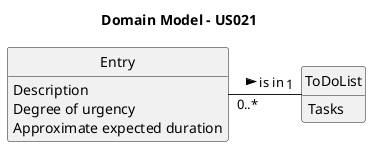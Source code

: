 @startuml

'left to right direction

title Domain Model - US021

skinparam classAttributeIconSize 0

hide circle
hide methods


class Entry {
    Description
    Degree of urgency
    Approximate expected duration
}

class ToDoList {
    Tasks
}

Entry "0..*" - "1" ToDoList: is in >

@enduml